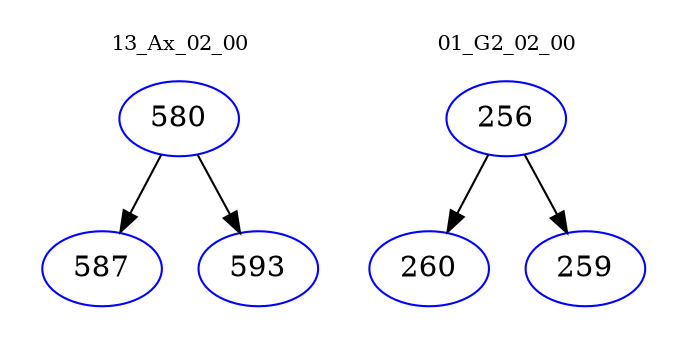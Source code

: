 digraph{
subgraph cluster_0 {
color = white
label = "13_Ax_02_00";
fontsize=10;
T0_580 [label="580", color="blue"]
T0_580 -> T0_587 [color="black"]
T0_587 [label="587", color="blue"]
T0_580 -> T0_593 [color="black"]
T0_593 [label="593", color="blue"]
}
subgraph cluster_1 {
color = white
label = "01_G2_02_00";
fontsize=10;
T1_256 [label="256", color="blue"]
T1_256 -> T1_260 [color="black"]
T1_260 [label="260", color="blue"]
T1_256 -> T1_259 [color="black"]
T1_259 [label="259", color="blue"]
}
}
